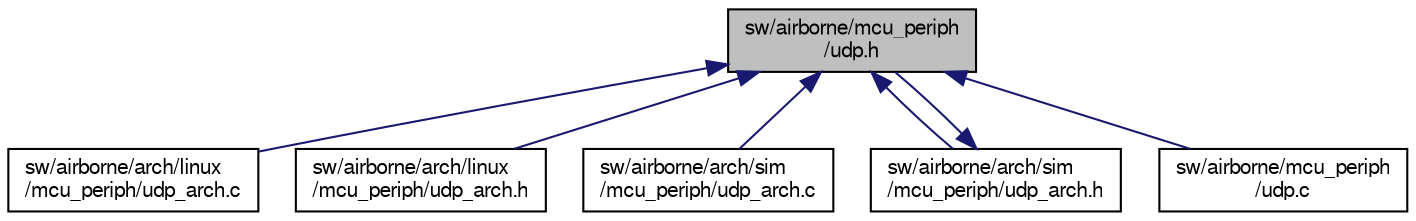 digraph "sw/airborne/mcu_periph/udp.h"
{
  edge [fontname="FreeSans",fontsize="10",labelfontname="FreeSans",labelfontsize="10"];
  node [fontname="FreeSans",fontsize="10",shape=record];
  Node1 [label="sw/airborne/mcu_periph\l/udp.h",height=0.2,width=0.4,color="black", fillcolor="grey75", style="filled", fontcolor="black"];
  Node1 -> Node2 [dir="back",color="midnightblue",fontsize="10",style="solid",fontname="FreeSans"];
  Node2 [label="sw/airborne/arch/linux\l/mcu_periph/udp_arch.c",height=0.2,width=0.4,color="black", fillcolor="white", style="filled",URL="$linux_2mcu__periph_2udp__arch_8c.html",tooltip="linux UDP handling "];
  Node1 -> Node3 [dir="back",color="midnightblue",fontsize="10",style="solid",fontname="FreeSans"];
  Node3 [label="sw/airborne/arch/linux\l/mcu_periph/udp_arch.h",height=0.2,width=0.4,color="black", fillcolor="white", style="filled",URL="$linux_2mcu__periph_2udp__arch_8h.html",tooltip="linux UDP handling "];
  Node1 -> Node4 [dir="back",color="midnightblue",fontsize="10",style="solid",fontname="FreeSans"];
  Node4 [label="sw/airborne/arch/sim\l/mcu_periph/udp_arch.c",height=0.2,width=0.4,color="black", fillcolor="white", style="filled",URL="$sim_2mcu__periph_2udp__arch_8c.html"];
  Node1 -> Node5 [dir="back",color="midnightblue",fontsize="10",style="solid",fontname="FreeSans"];
  Node5 [label="sw/airborne/arch/sim\l/mcu_periph/udp_arch.h",height=0.2,width=0.4,color="black", fillcolor="white", style="filled",URL="$sim_2mcu__periph_2udp__arch_8h.html"];
  Node5 -> Node1 [dir="back",color="midnightblue",fontsize="10",style="solid",fontname="FreeSans"];
  Node1 -> Node6 [dir="back",color="midnightblue",fontsize="10",style="solid",fontname="FreeSans"];
  Node6 [label="sw/airborne/mcu_periph\l/udp.c",height=0.2,width=0.4,color="black", fillcolor="white", style="filled",URL="$udp_8c.html",tooltip="arch independent UDP API "];
}
